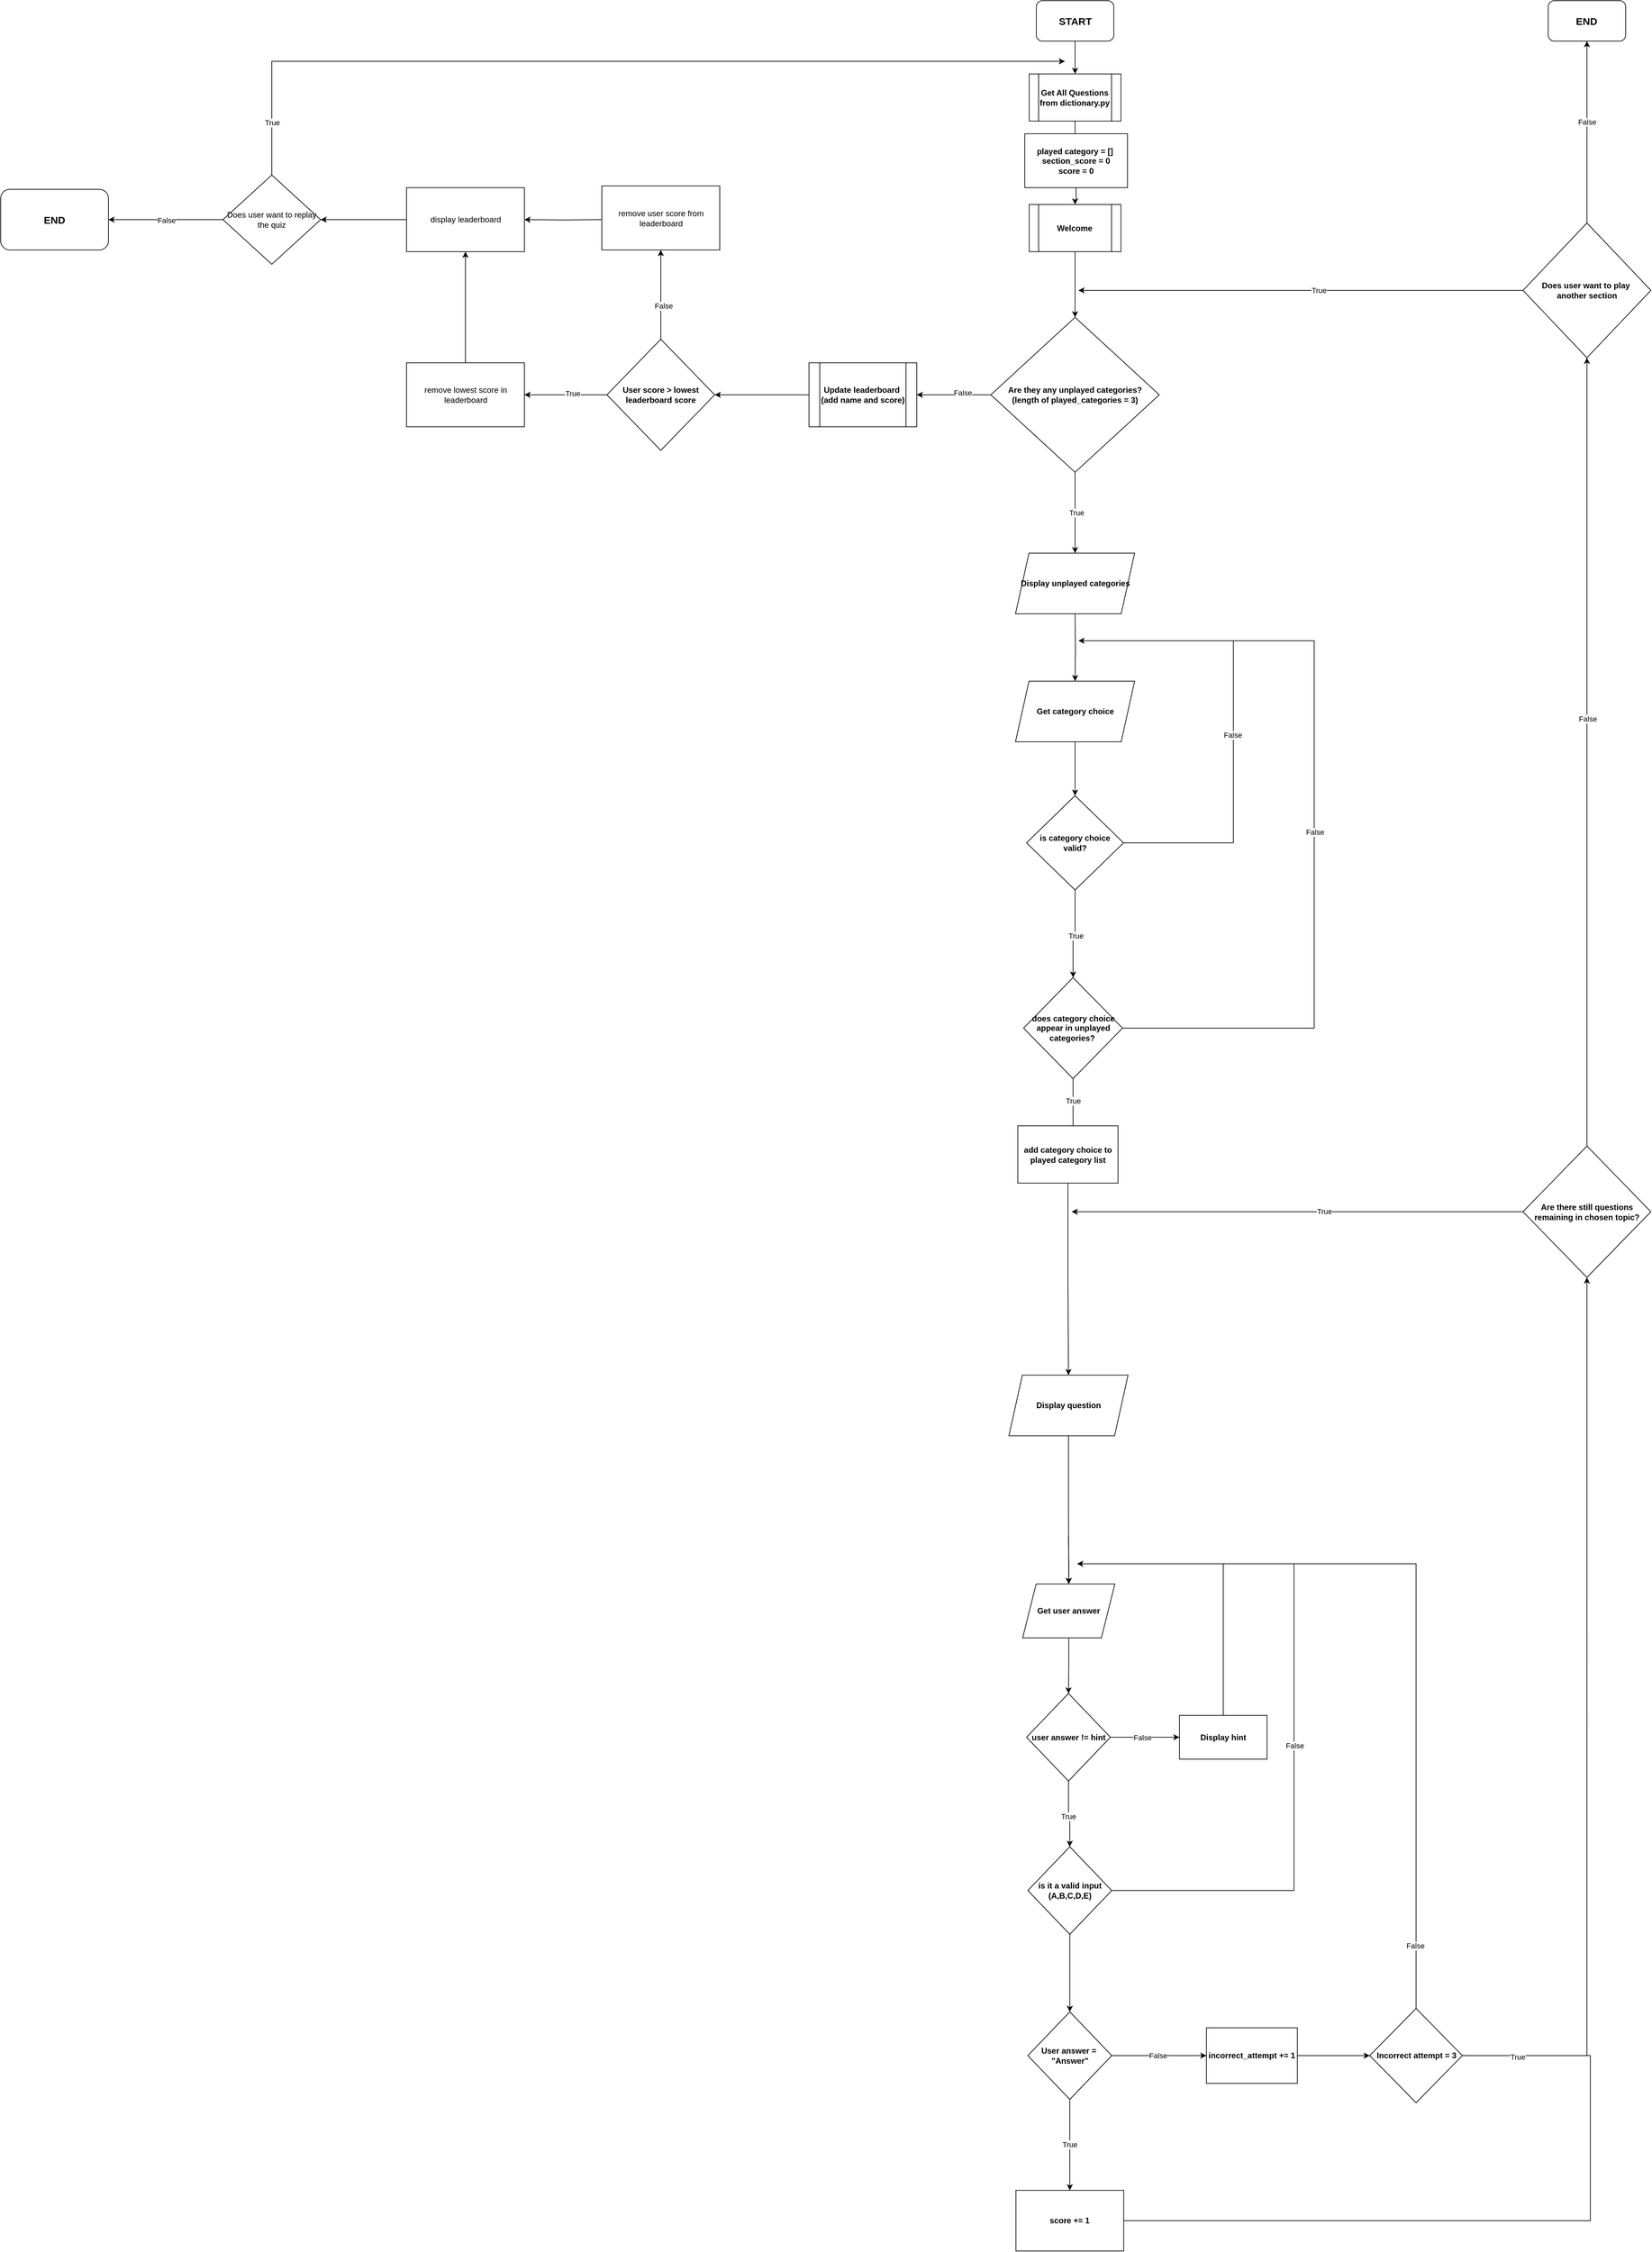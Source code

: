 <mxfile version="26.2.2">
  <diagram name="Page-1" id="5chLYh_ZuJ9QAYPkCnjX">
    <mxGraphModel dx="3276" dy="1102" grid="1" gridSize="10" guides="1" tooltips="1" connect="1" arrows="1" fold="1" page="1" pageScale="1" pageWidth="850" pageHeight="1100" math="0" shadow="0">
      <root>
        <mxCell id="0" />
        <mxCell id="1" parent="0" />
        <mxCell id="PCT_kWJATfue-ovd6opD-19" value="" style="edgeStyle=orthogonalEdgeStyle;rounded=0;orthogonalLoop=1;jettySize=auto;html=1;exitX=0.5;exitY=1;exitDx=0;exitDy=0;" parent="1" source="-Ul1-T47z0vN7UKcoJ8z-1" target="PCT_kWJATfue-ovd6opD-18" edge="1">
          <mxGeometry relative="1" as="geometry">
            <mxPoint x="635" y="680" as="sourcePoint" />
          </mxGeometry>
        </mxCell>
        <mxCell id="PCT_kWJATfue-ovd6opD-31" value="" style="edgeStyle=orthogonalEdgeStyle;rounded=0;orthogonalLoop=1;jettySize=auto;html=1;" parent="1" source="PCT_kWJATfue-ovd6opD-18" target="PCT_kWJATfue-ovd6opD-25" edge="1">
          <mxGeometry relative="1" as="geometry" />
        </mxCell>
        <mxCell id="PCT_kWJATfue-ovd6opD-18" value="played category = []&amp;nbsp;&lt;div&gt;section_score = 0&lt;/div&gt;&lt;div&gt;score = 0&lt;/div&gt;" style="rounded=0;whiteSpace=wrap;html=1;fontStyle=1" parent="1" vertex="1">
          <mxGeometry x="560.32" y="807.5" width="152.51" height="80" as="geometry" />
        </mxCell>
        <mxCell id="PCT_kWJATfue-ovd6opD-25" value="Welcome" style="shape=process;whiteSpace=wrap;html=1;backgroundOutline=1;rounded=0;fontStyle=1;" parent="1" vertex="1">
          <mxGeometry x="566.87" y="912.5" width="136.26" height="70" as="geometry" />
        </mxCell>
        <mxCell id="PCT_kWJATfue-ovd6opD-37" value="" style="edgeStyle=orthogonalEdgeStyle;rounded=0;orthogonalLoop=1;jettySize=auto;html=1;exitX=0.5;exitY=1;exitDx=0;exitDy=0;" parent="1" source="PCT_kWJATfue-ovd6opD-25" target="PCT_kWJATfue-ovd6opD-36" edge="1">
          <mxGeometry relative="1" as="geometry">
            <mxPoint x="635" y="990" as="sourcePoint" />
          </mxGeometry>
        </mxCell>
        <mxCell id="aNneyLx6Flbh0N_--Nxo-4" value="" style="edgeStyle=orthogonalEdgeStyle;rounded=0;orthogonalLoop=1;jettySize=auto;html=1;entryX=1;entryY=0.5;entryDx=0;entryDy=0;" parent="1" source="PCT_kWJATfue-ovd6opD-36" target="aNneyLx6Flbh0N_--Nxo-6" edge="1">
          <mxGeometry relative="1" as="geometry">
            <mxPoint x="350" y="1195" as="targetPoint" />
          </mxGeometry>
        </mxCell>
        <mxCell id="aNneyLx6Flbh0N_--Nxo-11" value="False" style="edgeLabel;html=1;align=center;verticalAlign=middle;resizable=0;points=[];" parent="aNneyLx6Flbh0N_--Nxo-4" vertex="1" connectable="0">
          <mxGeometry x="-0.216" y="-3" relative="1" as="geometry">
            <mxPoint x="1" as="offset" />
          </mxGeometry>
        </mxCell>
        <mxCell id="VAZ3mgGGYhYbm_yD0US4-8" value="" style="edgeStyle=orthogonalEdgeStyle;rounded=0;orthogonalLoop=1;jettySize=auto;html=1;" parent="1" source="PCT_kWJATfue-ovd6opD-36" edge="1">
          <mxGeometry relative="1" as="geometry">
            <mxPoint x="635" y="1430" as="targetPoint" />
          </mxGeometry>
        </mxCell>
        <mxCell id="VAZ3mgGGYhYbm_yD0US4-9" value="True" style="edgeLabel;html=1;align=center;verticalAlign=middle;resizable=0;points=[];" parent="VAZ3mgGGYhYbm_yD0US4-8" vertex="1" connectable="0">
          <mxGeometry x="0.003" y="1" relative="1" as="geometry">
            <mxPoint as="offset" />
          </mxGeometry>
        </mxCell>
        <mxCell id="PCT_kWJATfue-ovd6opD-36" value="Are they any unplayed categories?&lt;div&gt;(length of played_categories = 3)&lt;/div&gt;" style="rhombus;whiteSpace=wrap;html=1;rounded=0;fontStyle=1;" parent="1" vertex="1">
          <mxGeometry x="510" y="1080" width="250" height="230" as="geometry" />
        </mxCell>
        <mxCell id="aNneyLx6Flbh0N_--Nxo-2" value="&lt;font style=&quot;font-size: 15px;&quot;&gt;&lt;b&gt;START&lt;/b&gt;&lt;/font&gt;" style="rounded=1;whiteSpace=wrap;html=1;" parent="1" vertex="1">
          <mxGeometry x="577.5" y="610" width="115" height="60" as="geometry" />
        </mxCell>
        <mxCell id="aNneyLx6Flbh0N_--Nxo-10" value="" style="edgeStyle=orthogonalEdgeStyle;rounded=0;orthogonalLoop=1;jettySize=auto;html=1;" parent="1" source="aNneyLx6Flbh0N_--Nxo-6" target="aNneyLx6Flbh0N_--Nxo-9" edge="1">
          <mxGeometry relative="1" as="geometry" />
        </mxCell>
        <mxCell id="aNneyLx6Flbh0N_--Nxo-6" value="Update leaderboard&amp;nbsp;&lt;div&gt;(add name and score)&lt;/div&gt;" style="shape=process;whiteSpace=wrap;html=1;backgroundOutline=1;rounded=0;fontStyle=1;" parent="1" vertex="1">
          <mxGeometry x="240" y="1147.5" width="160" height="95" as="geometry" />
        </mxCell>
        <mxCell id="aNneyLx6Flbh0N_--Nxo-13" value="" style="edgeStyle=orthogonalEdgeStyle;rounded=0;orthogonalLoop=1;jettySize=auto;html=1;entryX=1;entryY=0.5;entryDx=0;entryDy=0;" parent="1" source="aNneyLx6Flbh0N_--Nxo-9" target="VAZ3mgGGYhYbm_yD0US4-4" edge="1">
          <mxGeometry relative="1" as="geometry">
            <mxPoint x="-190" y="1195.0" as="targetPoint" />
          </mxGeometry>
        </mxCell>
        <mxCell id="aNneyLx6Flbh0N_--Nxo-14" value="True" style="edgeLabel;html=1;align=center;verticalAlign=middle;resizable=0;points=[];" parent="aNneyLx6Flbh0N_--Nxo-13" vertex="1" connectable="0">
          <mxGeometry x="-0.168" y="-2" relative="1" as="geometry">
            <mxPoint as="offset" />
          </mxGeometry>
        </mxCell>
        <mxCell id="aNneyLx6Flbh0N_--Nxo-16" value="" style="edgeStyle=orthogonalEdgeStyle;rounded=0;orthogonalLoop=1;jettySize=auto;html=1;" parent="1" source="aNneyLx6Flbh0N_--Nxo-9" edge="1">
          <mxGeometry relative="1" as="geometry">
            <mxPoint x="20" y="980" as="targetPoint" />
          </mxGeometry>
        </mxCell>
        <mxCell id="aNneyLx6Flbh0N_--Nxo-17" value="False" style="edgeLabel;html=1;align=center;verticalAlign=middle;resizable=0;points=[];" parent="aNneyLx6Flbh0N_--Nxo-16" vertex="1" connectable="0">
          <mxGeometry x="-0.256" y="-4" relative="1" as="geometry">
            <mxPoint as="offset" />
          </mxGeometry>
        </mxCell>
        <mxCell id="aNneyLx6Flbh0N_--Nxo-9" value="User score &amp;gt; lowest leaderboard score" style="rhombus;whiteSpace=wrap;html=1;rounded=0;fontStyle=1;" parent="1" vertex="1">
          <mxGeometry x="-60" y="1112.5" width="160" height="165" as="geometry" />
        </mxCell>
        <mxCell id="aNneyLx6Flbh0N_--Nxo-20" style="edgeStyle=orthogonalEdgeStyle;rounded=0;orthogonalLoop=1;jettySize=auto;html=1;exitX=0.5;exitY=0;exitDx=0;exitDy=0;entryX=0.5;entryY=1;entryDx=0;entryDy=0;" parent="1" source="VAZ3mgGGYhYbm_yD0US4-4" target="VAZ3mgGGYhYbm_yD0US4-6" edge="1">
          <mxGeometry relative="1" as="geometry">
            <mxPoint x="-270" y="1010" as="targetPoint" />
            <mxPoint x="-270" y="1145" as="sourcePoint" />
          </mxGeometry>
        </mxCell>
        <mxCell id="aNneyLx6Flbh0N_--Nxo-19" value="" style="edgeStyle=orthogonalEdgeStyle;rounded=0;orthogonalLoop=1;jettySize=auto;html=1;entryX=1;entryY=0.5;entryDx=0;entryDy=0;" parent="1" target="VAZ3mgGGYhYbm_yD0US4-6" edge="1">
          <mxGeometry relative="1" as="geometry">
            <mxPoint x="-65" y="935" as="sourcePoint" />
            <mxPoint x="-150" y="935" as="targetPoint" />
          </mxGeometry>
        </mxCell>
        <mxCell id="aNneyLx6Flbh0N_--Nxo-22" value="&lt;font style=&quot;font-size: 15px;&quot;&gt;&lt;b&gt;END&lt;/b&gt;&lt;/font&gt;" style="rounded=1;whiteSpace=wrap;html=1;" parent="1" vertex="1">
          <mxGeometry x="-960" y="890" width="160" height="90" as="geometry" />
        </mxCell>
        <mxCell id="VAZ3mgGGYhYbm_yD0US4-4" value="remove lowest score in leaderboard" style="rounded=0;whiteSpace=wrap;html=1;" parent="1" vertex="1">
          <mxGeometry x="-357.5" y="1147.5" width="175" height="95" as="geometry" />
        </mxCell>
        <mxCell id="VAZ3mgGGYhYbm_yD0US4-5" value="remove user score from leaderboard" style="rounded=0;whiteSpace=wrap;html=1;" parent="1" vertex="1">
          <mxGeometry x="-67.5" y="885" width="175" height="95" as="geometry" />
        </mxCell>
        <mxCell id="VAZ3mgGGYhYbm_yD0US4-116" value="" style="edgeStyle=orthogonalEdgeStyle;rounded=0;orthogonalLoop=1;jettySize=auto;html=1;" parent="1" source="VAZ3mgGGYhYbm_yD0US4-6" target="VAZ3mgGGYhYbm_yD0US4-115" edge="1">
          <mxGeometry relative="1" as="geometry" />
        </mxCell>
        <mxCell id="VAZ3mgGGYhYbm_yD0US4-6" value="display leaderboard" style="rounded=0;whiteSpace=wrap;html=1;" parent="1" vertex="1">
          <mxGeometry x="-357.5" y="887.5" width="175" height="95" as="geometry" />
        </mxCell>
        <mxCell id="VAZ3mgGGYhYbm_yD0US4-12" value="" style="edgeStyle=orthogonalEdgeStyle;rounded=0;orthogonalLoop=1;jettySize=auto;html=1;" parent="1" target="VAZ3mgGGYhYbm_yD0US4-11" edge="1">
          <mxGeometry relative="1" as="geometry">
            <mxPoint x="635.0" y="1520" as="sourcePoint" />
          </mxGeometry>
        </mxCell>
        <mxCell id="VAZ3mgGGYhYbm_yD0US4-14" value="" style="edgeStyle=orthogonalEdgeStyle;rounded=0;orthogonalLoop=1;jettySize=auto;html=1;" parent="1" source="VAZ3mgGGYhYbm_yD0US4-11" target="VAZ3mgGGYhYbm_yD0US4-13" edge="1">
          <mxGeometry relative="1" as="geometry" />
        </mxCell>
        <mxCell id="VAZ3mgGGYhYbm_yD0US4-11" value="Get category choice" style="shape=parallelogram;perimeter=parallelogramPerimeter;whiteSpace=wrap;html=1;fixedSize=1;rounded=0;fontStyle=1;" parent="1" vertex="1">
          <mxGeometry x="546.57" y="1620" width="176.87" height="90" as="geometry" />
        </mxCell>
        <mxCell id="VAZ3mgGGYhYbm_yD0US4-15" style="edgeStyle=orthogonalEdgeStyle;rounded=0;orthogonalLoop=1;jettySize=auto;html=1;exitX=1;exitY=0.5;exitDx=0;exitDy=0;" parent="1" source="VAZ3mgGGYhYbm_yD0US4-13" edge="1">
          <mxGeometry relative="1" as="geometry">
            <mxPoint x="640" y="1560" as="targetPoint" />
            <mxPoint x="690.0" y="1865" as="sourcePoint" />
            <Array as="points">
              <mxPoint x="870" y="1860" />
              <mxPoint x="870" y="1560" />
            </Array>
          </mxGeometry>
        </mxCell>
        <mxCell id="VAZ3mgGGYhYbm_yD0US4-65" value="False" style="edgeLabel;html=1;align=center;verticalAlign=middle;resizable=0;points=[];" parent="VAZ3mgGGYhYbm_yD0US4-15" vertex="1" connectable="0">
          <mxGeometry x="-0.068" y="1" relative="1" as="geometry">
            <mxPoint as="offset" />
          </mxGeometry>
        </mxCell>
        <mxCell id="VAZ3mgGGYhYbm_yD0US4-21" value="" style="edgeStyle=orthogonalEdgeStyle;rounded=0;orthogonalLoop=1;jettySize=auto;html=1;" parent="1" source="VAZ3mgGGYhYbm_yD0US4-13" target="VAZ3mgGGYhYbm_yD0US4-20" edge="1">
          <mxGeometry relative="1" as="geometry" />
        </mxCell>
        <mxCell id="VAZ3mgGGYhYbm_yD0US4-22" value="True" style="edgeLabel;html=1;align=center;verticalAlign=middle;resizable=0;points=[];" parent="VAZ3mgGGYhYbm_yD0US4-21" vertex="1" connectable="0">
          <mxGeometry x="0.056" y="4" relative="1" as="geometry">
            <mxPoint as="offset" />
          </mxGeometry>
        </mxCell>
        <mxCell id="VAZ3mgGGYhYbm_yD0US4-13" value="is category choice valid?" style="rhombus;whiteSpace=wrap;html=1;rounded=0;fontStyle=1;" parent="1" vertex="1">
          <mxGeometry x="562.97" y="1790" width="144.06" height="140" as="geometry" />
        </mxCell>
        <mxCell id="VAZ3mgGGYhYbm_yD0US4-24" value="" style="edgeStyle=orthogonalEdgeStyle;rounded=0;orthogonalLoop=1;jettySize=auto;html=1;endArrow=none;startFill=0;" parent="1" source="VAZ3mgGGYhYbm_yD0US4-20" edge="1">
          <mxGeometry relative="1" as="geometry">
            <mxPoint x="870" y="1560" as="targetPoint" />
            <Array as="points">
              <mxPoint x="990" y="2135" />
              <mxPoint x="990" y="1560" />
            </Array>
          </mxGeometry>
        </mxCell>
        <mxCell id="VAZ3mgGGYhYbm_yD0US4-64" value="False" style="edgeLabel;html=1;align=center;verticalAlign=middle;resizable=0;points=[];" parent="VAZ3mgGGYhYbm_yD0US4-24" vertex="1" connectable="0">
          <mxGeometry x="0.176" y="-1" relative="1" as="geometry">
            <mxPoint as="offset" />
          </mxGeometry>
        </mxCell>
        <mxCell id="VAZ3mgGGYhYbm_yD0US4-28" value="" style="edgeStyle=orthogonalEdgeStyle;rounded=0;orthogonalLoop=1;jettySize=auto;html=1;" parent="1" source="VAZ3mgGGYhYbm_yD0US4-20" edge="1">
          <mxGeometry relative="1" as="geometry">
            <mxPoint x="632" y="2290" as="targetPoint" />
          </mxGeometry>
        </mxCell>
        <mxCell id="VAZ3mgGGYhYbm_yD0US4-29" value="True" style="edgeLabel;html=1;align=center;verticalAlign=middle;resizable=0;points=[];" parent="VAZ3mgGGYhYbm_yD0US4-28" vertex="1" connectable="0">
          <mxGeometry x="-0.179" relative="1" as="geometry">
            <mxPoint as="offset" />
          </mxGeometry>
        </mxCell>
        <mxCell id="VAZ3mgGGYhYbm_yD0US4-20" value="does category choice appear in unplayed categories?&amp;nbsp;" style="rhombus;whiteSpace=wrap;html=1;rounded=0;fontStyle=1;" parent="1" vertex="1">
          <mxGeometry x="558.59" y="2060" width="146.88" height="150" as="geometry" />
        </mxCell>
        <mxCell id="VAZ3mgGGYhYbm_yD0US4-50" value="" style="edgeStyle=orthogonalEdgeStyle;rounded=0;orthogonalLoop=1;jettySize=auto;html=1;" parent="1" source="VAZ3mgGGYhYbm_yD0US4-46" target="VAZ3mgGGYhYbm_yD0US4-49" edge="1">
          <mxGeometry relative="1" as="geometry" />
        </mxCell>
        <mxCell id="VAZ3mgGGYhYbm_yD0US4-46" value="Get user answer" style="shape=parallelogram;perimeter=parallelogramPerimeter;whiteSpace=wrap;html=1;fixedSize=1;rounded=0;fontStyle=1;" parent="1" vertex="1">
          <mxGeometry x="557.2" y="2960" width="136.88" height="80" as="geometry" />
        </mxCell>
        <mxCell id="VAZ3mgGGYhYbm_yD0US4-54" value="" style="edgeStyle=orthogonalEdgeStyle;rounded=0;orthogonalLoop=1;jettySize=auto;html=1;" parent="1" source="VAZ3mgGGYhYbm_yD0US4-49" target="VAZ3mgGGYhYbm_yD0US4-53" edge="1">
          <mxGeometry relative="1" as="geometry" />
        </mxCell>
        <mxCell id="VAZ3mgGGYhYbm_yD0US4-56" value="False" style="edgeLabel;html=1;align=center;verticalAlign=middle;resizable=0;points=[];" parent="VAZ3mgGGYhYbm_yD0US4-54" vertex="1" connectable="0">
          <mxGeometry x="-0.072" relative="1" as="geometry">
            <mxPoint as="offset" />
          </mxGeometry>
        </mxCell>
        <mxCell id="VAZ3mgGGYhYbm_yD0US4-58" value="" style="edgeStyle=orthogonalEdgeStyle;rounded=0;orthogonalLoop=1;jettySize=auto;html=1;" parent="1" source="VAZ3mgGGYhYbm_yD0US4-49" target="VAZ3mgGGYhYbm_yD0US4-57" edge="1">
          <mxGeometry relative="1" as="geometry" />
        </mxCell>
        <mxCell id="VAZ3mgGGYhYbm_yD0US4-59" value="True" style="edgeLabel;html=1;align=center;verticalAlign=middle;resizable=0;points=[];" parent="VAZ3mgGGYhYbm_yD0US4-58" vertex="1" connectable="0">
          <mxGeometry x="0.094" y="-2" relative="1" as="geometry">
            <mxPoint as="offset" />
          </mxGeometry>
        </mxCell>
        <mxCell id="VAZ3mgGGYhYbm_yD0US4-49" value="user answer != hint" style="rhombus;whiteSpace=wrap;html=1;rounded=0;fontStyle=1;" parent="1" vertex="1">
          <mxGeometry x="562.97" y="3122.5" width="124.54" height="130" as="geometry" />
        </mxCell>
        <mxCell id="-Ul1-T47z0vN7UKcoJ8z-7" style="edgeStyle=orthogonalEdgeStyle;rounded=0;orthogonalLoop=1;jettySize=auto;html=1;endArrow=none;startFill=0;" edge="1" parent="1" source="VAZ3mgGGYhYbm_yD0US4-53">
          <mxGeometry relative="1" as="geometry">
            <mxPoint x="855" y="2930" as="targetPoint" />
          </mxGeometry>
        </mxCell>
        <mxCell id="VAZ3mgGGYhYbm_yD0US4-53" value="Display hint" style="whiteSpace=wrap;html=1;rounded=0;fontStyle=1;" parent="1" vertex="1">
          <mxGeometry x="790" y="3155" width="130" height="65" as="geometry" />
        </mxCell>
        <mxCell id="VAZ3mgGGYhYbm_yD0US4-62" style="edgeStyle=orthogonalEdgeStyle;rounded=0;orthogonalLoop=1;jettySize=auto;html=1;" parent="1" source="VAZ3mgGGYhYbm_yD0US4-57" edge="1">
          <mxGeometry relative="1" as="geometry">
            <mxPoint x="638" y="2930" as="targetPoint" />
            <Array as="points">
              <mxPoint x="960" y="3415" />
              <mxPoint x="960" y="2930" />
            </Array>
          </mxGeometry>
        </mxCell>
        <mxCell id="VAZ3mgGGYhYbm_yD0US4-67" value="False" style="edgeLabel;html=1;align=center;verticalAlign=middle;resizable=0;points=[];" parent="VAZ3mgGGYhYbm_yD0US4-62" vertex="1" connectable="0">
          <mxGeometry x="-0.099" y="-1" relative="1" as="geometry">
            <mxPoint as="offset" />
          </mxGeometry>
        </mxCell>
        <mxCell id="VAZ3mgGGYhYbm_yD0US4-69" value="" style="edgeStyle=orthogonalEdgeStyle;rounded=0;orthogonalLoop=1;jettySize=auto;html=1;" parent="1" source="VAZ3mgGGYhYbm_yD0US4-57" target="VAZ3mgGGYhYbm_yD0US4-68" edge="1">
          <mxGeometry relative="1" as="geometry" />
        </mxCell>
        <mxCell id="VAZ3mgGGYhYbm_yD0US4-57" value="is it a valid input (A,B,C,D,E)" style="rhombus;whiteSpace=wrap;html=1;rounded=0;fontStyle=1;" parent="1" vertex="1">
          <mxGeometry x="564.93" y="3350" width="124.54" height="130" as="geometry" />
        </mxCell>
        <mxCell id="VAZ3mgGGYhYbm_yD0US4-61" value="" style="edgeStyle=orthogonalEdgeStyle;rounded=0;orthogonalLoop=1;jettySize=auto;html=1;" parent="1" target="VAZ3mgGGYhYbm_yD0US4-46" edge="1">
          <mxGeometry relative="1" as="geometry">
            <mxPoint x="625.211" y="2890" as="sourcePoint" />
          </mxGeometry>
        </mxCell>
        <mxCell id="VAZ3mgGGYhYbm_yD0US4-79" value="" style="edgeStyle=orthogonalEdgeStyle;rounded=0;orthogonalLoop=1;jettySize=auto;html=1;" parent="1" source="VAZ3mgGGYhYbm_yD0US4-68" target="VAZ3mgGGYhYbm_yD0US4-78" edge="1">
          <mxGeometry relative="1" as="geometry" />
        </mxCell>
        <mxCell id="VAZ3mgGGYhYbm_yD0US4-89" value="False" style="edgeLabel;html=1;align=center;verticalAlign=middle;resizable=0;points=[];" parent="VAZ3mgGGYhYbm_yD0US4-79" vertex="1" connectable="0">
          <mxGeometry x="-0.002" y="-2" relative="1" as="geometry">
            <mxPoint as="offset" />
          </mxGeometry>
        </mxCell>
        <mxCell id="-Ul1-T47z0vN7UKcoJ8z-14" value="True" style="edgeStyle=orthogonalEdgeStyle;rounded=0;orthogonalLoop=1;jettySize=auto;html=1;" edge="1" parent="1" source="VAZ3mgGGYhYbm_yD0US4-68" target="-Ul1-T47z0vN7UKcoJ8z-13">
          <mxGeometry relative="1" as="geometry" />
        </mxCell>
        <mxCell id="VAZ3mgGGYhYbm_yD0US4-68" value="User answer =&amp;nbsp;&lt;div&gt;&quot;Answer&quot;&lt;/div&gt;" style="rhombus;whiteSpace=wrap;html=1;rounded=0;fontStyle=1;" parent="1" vertex="1">
          <mxGeometry x="564.93" y="3595" width="124.54" height="130" as="geometry" />
        </mxCell>
        <mxCell id="VAZ3mgGGYhYbm_yD0US4-81" value="" style="edgeStyle=orthogonalEdgeStyle;rounded=0;orthogonalLoop=1;jettySize=auto;html=1;" parent="1" source="VAZ3mgGGYhYbm_yD0US4-78" target="VAZ3mgGGYhYbm_yD0US4-80" edge="1">
          <mxGeometry relative="1" as="geometry" />
        </mxCell>
        <mxCell id="VAZ3mgGGYhYbm_yD0US4-78" value="incorrect_attempt += 1" style="whiteSpace=wrap;html=1;rounded=0;fontStyle=1;" parent="1" vertex="1">
          <mxGeometry x="830" y="3618.75" width="135" height="82.5" as="geometry" />
        </mxCell>
        <mxCell id="VAZ3mgGGYhYbm_yD0US4-86" value="" style="edgeStyle=orthogonalEdgeStyle;rounded=0;orthogonalLoop=1;jettySize=auto;html=1;endArrow=none;startFill=0;" parent="1" source="VAZ3mgGGYhYbm_yD0US4-80" edge="1">
          <mxGeometry relative="1" as="geometry">
            <mxPoint x="960" y="2930" as="targetPoint" />
            <Array as="points">
              <mxPoint x="1141" y="2930" />
            </Array>
          </mxGeometry>
        </mxCell>
        <mxCell id="-Ul1-T47z0vN7UKcoJ8z-9" value="False" style="edgeLabel;html=1;align=center;verticalAlign=middle;resizable=0;points=[];" vertex="1" connectable="0" parent="VAZ3mgGGYhYbm_yD0US4-86">
          <mxGeometry x="-0.779" y="2" relative="1" as="geometry">
            <mxPoint as="offset" />
          </mxGeometry>
        </mxCell>
        <mxCell id="-Ul1-T47z0vN7UKcoJ8z-8" style="edgeStyle=orthogonalEdgeStyle;rounded=0;orthogonalLoop=1;jettySize=auto;html=1;entryX=0.5;entryY=1;entryDx=0;entryDy=0;" edge="1" parent="1" source="VAZ3mgGGYhYbm_yD0US4-80" target="VAZ3mgGGYhYbm_yD0US4-94">
          <mxGeometry relative="1" as="geometry">
            <mxPoint x="1390" y="2620" as="targetPoint" />
          </mxGeometry>
        </mxCell>
        <mxCell id="-Ul1-T47z0vN7UKcoJ8z-10" value="True" style="edgeLabel;html=1;align=center;verticalAlign=middle;resizable=0;points=[];" vertex="1" connectable="0" parent="-Ul1-T47z0vN7UKcoJ8z-8">
          <mxGeometry x="-0.876" y="-2" relative="1" as="geometry">
            <mxPoint x="-1" as="offset" />
          </mxGeometry>
        </mxCell>
        <mxCell id="VAZ3mgGGYhYbm_yD0US4-80" value="Incorrect attempt = 3" style="rhombus;whiteSpace=wrap;html=1;rounded=0;fontStyle=1;" parent="1" vertex="1">
          <mxGeometry x="1072.5" y="3590" width="137.5" height="140" as="geometry" />
        </mxCell>
        <mxCell id="VAZ3mgGGYhYbm_yD0US4-101" style="edgeStyle=orthogonalEdgeStyle;rounded=0;orthogonalLoop=1;jettySize=auto;html=1;" parent="1" source="VAZ3mgGGYhYbm_yD0US4-94" edge="1">
          <mxGeometry relative="1" as="geometry">
            <mxPoint x="630" y="2407.505" as="targetPoint" />
          </mxGeometry>
        </mxCell>
        <mxCell id="VAZ3mgGGYhYbm_yD0US4-102" value="True" style="edgeLabel;html=1;align=center;verticalAlign=middle;resizable=0;points=[];" parent="VAZ3mgGGYhYbm_yD0US4-101" vertex="1" connectable="0">
          <mxGeometry x="-0.118" y="-1" relative="1" as="geometry">
            <mxPoint as="offset" />
          </mxGeometry>
        </mxCell>
        <mxCell id="VAZ3mgGGYhYbm_yD0US4-107" style="edgeStyle=orthogonalEdgeStyle;rounded=0;orthogonalLoop=1;jettySize=auto;html=1;entryX=0.5;entryY=1;entryDx=0;entryDy=0;" parent="1" source="VAZ3mgGGYhYbm_yD0US4-94" target="VAZ3mgGGYhYbm_yD0US4-108" edge="1">
          <mxGeometry relative="1" as="geometry">
            <mxPoint x="1396" y="1960" as="targetPoint" />
          </mxGeometry>
        </mxCell>
        <mxCell id="VAZ3mgGGYhYbm_yD0US4-109" value="False" style="edgeLabel;html=1;align=center;verticalAlign=middle;resizable=0;points=[];" parent="VAZ3mgGGYhYbm_yD0US4-107" vertex="1" connectable="0">
          <mxGeometry x="0.082" y="-1" relative="1" as="geometry">
            <mxPoint y="-1" as="offset" />
          </mxGeometry>
        </mxCell>
        <mxCell id="VAZ3mgGGYhYbm_yD0US4-94" value="Are there still questions remaining in chosen topic?" style="rhombus;whiteSpace=wrap;html=1;rounded=0;fontStyle=1;" parent="1" vertex="1">
          <mxGeometry x="1300" y="2310" width="189.84" height="195.01" as="geometry" />
        </mxCell>
        <mxCell id="VAZ3mgGGYhYbm_yD0US4-100" style="edgeStyle=orthogonalEdgeStyle;rounded=0;orthogonalLoop=1;jettySize=auto;html=1;entryX=0.5;entryY=0;entryDx=0;entryDy=0;" parent="1" source="VAZ3mgGGYhYbm_yD0US4-99" target="-Ul1-T47z0vN7UKcoJ8z-4" edge="1">
          <mxGeometry relative="1" as="geometry">
            <mxPoint x="624.895" y="2630" as="targetPoint" />
          </mxGeometry>
        </mxCell>
        <mxCell id="VAZ3mgGGYhYbm_yD0US4-99" value="add category choice to played category list" style="whiteSpace=wrap;html=1;rounded=0;fontStyle=1;" parent="1" vertex="1">
          <mxGeometry x="550" y="2280" width="148.76" height="85.01" as="geometry" />
        </mxCell>
        <mxCell id="VAZ3mgGGYhYbm_yD0US4-110" style="edgeStyle=orthogonalEdgeStyle;rounded=0;orthogonalLoop=1;jettySize=auto;html=1;" parent="1" source="VAZ3mgGGYhYbm_yD0US4-108" edge="1">
          <mxGeometry relative="1" as="geometry">
            <mxPoint x="640" y="1040" as="targetPoint" />
          </mxGeometry>
        </mxCell>
        <mxCell id="VAZ3mgGGYhYbm_yD0US4-111" value="True" style="edgeLabel;html=1;align=center;verticalAlign=middle;resizable=0;points=[];" parent="VAZ3mgGGYhYbm_yD0US4-110" vertex="1" connectable="0">
          <mxGeometry x="-0.08" relative="1" as="geometry">
            <mxPoint x="1" as="offset" />
          </mxGeometry>
        </mxCell>
        <mxCell id="VAZ3mgGGYhYbm_yD0US4-112" style="edgeStyle=orthogonalEdgeStyle;rounded=0;orthogonalLoop=1;jettySize=auto;html=1;entryX=0.5;entryY=1;entryDx=0;entryDy=0;" parent="1" source="VAZ3mgGGYhYbm_yD0US4-108" target="VAZ3mgGGYhYbm_yD0US4-114" edge="1">
          <mxGeometry relative="1" as="geometry">
            <mxPoint x="1395" y="780" as="targetPoint" />
          </mxGeometry>
        </mxCell>
        <mxCell id="VAZ3mgGGYhYbm_yD0US4-113" value="False" style="edgeLabel;html=1;align=center;verticalAlign=middle;resizable=0;points=[];" parent="VAZ3mgGGYhYbm_yD0US4-112" vertex="1" connectable="0">
          <mxGeometry x="0.114" relative="1" as="geometry">
            <mxPoint as="offset" />
          </mxGeometry>
        </mxCell>
        <mxCell id="VAZ3mgGGYhYbm_yD0US4-108" value="Does user want to play&amp;nbsp;&lt;div&gt;another section&lt;/div&gt;" style="rhombus;whiteSpace=wrap;html=1;rounded=0;fontStyle=1;" parent="1" vertex="1">
          <mxGeometry x="1300.01" y="940" width="189.84" height="200" as="geometry" />
        </mxCell>
        <mxCell id="VAZ3mgGGYhYbm_yD0US4-114" value="&lt;font style=&quot;font-size: 15px;&quot;&gt;&lt;b&gt;END&lt;/b&gt;&lt;/font&gt;" style="rounded=1;whiteSpace=wrap;html=1;" parent="1" vertex="1">
          <mxGeometry x="1337.43" y="610" width="115" height="60" as="geometry" />
        </mxCell>
        <mxCell id="VAZ3mgGGYhYbm_yD0US4-117" style="edgeStyle=orthogonalEdgeStyle;rounded=0;orthogonalLoop=1;jettySize=auto;html=1;" parent="1" source="VAZ3mgGGYhYbm_yD0US4-115" edge="1">
          <mxGeometry relative="1" as="geometry">
            <mxPoint x="620" y="700" as="targetPoint" />
            <Array as="points">
              <mxPoint x="-557" y="700" />
            </Array>
          </mxGeometry>
        </mxCell>
        <mxCell id="VAZ3mgGGYhYbm_yD0US4-119" value="True" style="edgeLabel;html=1;align=center;verticalAlign=middle;resizable=0;points=[];" parent="VAZ3mgGGYhYbm_yD0US4-117" vertex="1" connectable="0">
          <mxGeometry x="-0.885" relative="1" as="geometry">
            <mxPoint y="-1" as="offset" />
          </mxGeometry>
        </mxCell>
        <mxCell id="VAZ3mgGGYhYbm_yD0US4-120" style="edgeStyle=orthogonalEdgeStyle;rounded=0;orthogonalLoop=1;jettySize=auto;html=1;entryX=1;entryY=0.5;entryDx=0;entryDy=0;" parent="1" source="VAZ3mgGGYhYbm_yD0US4-115" target="aNneyLx6Flbh0N_--Nxo-22" edge="1">
          <mxGeometry relative="1" as="geometry" />
        </mxCell>
        <mxCell id="VAZ3mgGGYhYbm_yD0US4-121" value="False" style="edgeLabel;html=1;align=center;verticalAlign=middle;resizable=0;points=[];" parent="VAZ3mgGGYhYbm_yD0US4-120" vertex="1" connectable="0">
          <mxGeometry x="0.006" y="1" relative="1" as="geometry">
            <mxPoint x="1" as="offset" />
          </mxGeometry>
        </mxCell>
        <mxCell id="VAZ3mgGGYhYbm_yD0US4-115" value="Does user want to replay the quiz" style="rhombus;whiteSpace=wrap;html=1;rounded=0;" parent="1" vertex="1">
          <mxGeometry x="-630" y="868.75" width="145" height="132.5" as="geometry" />
        </mxCell>
        <mxCell id="-Ul1-T47z0vN7UKcoJ8z-2" value="" style="edgeStyle=orthogonalEdgeStyle;rounded=0;orthogonalLoop=1;jettySize=auto;html=1;exitX=0.5;exitY=1;exitDx=0;exitDy=0;" edge="1" parent="1" source="aNneyLx6Flbh0N_--Nxo-2" target="-Ul1-T47z0vN7UKcoJ8z-1">
          <mxGeometry relative="1" as="geometry">
            <mxPoint x="635" y="670" as="sourcePoint" />
            <mxPoint x="635" y="789" as="targetPoint" />
          </mxGeometry>
        </mxCell>
        <mxCell id="-Ul1-T47z0vN7UKcoJ8z-1" value="Get All Questions from dictionary.py" style="shape=process;whiteSpace=wrap;html=1;backgroundOutline=1;rounded=0;fontStyle=1;" vertex="1" parent="1">
          <mxGeometry x="566.88" y="718.75" width="136.26" height="70" as="geometry" />
        </mxCell>
        <mxCell id="-Ul1-T47z0vN7UKcoJ8z-3" value="Display unplayed categories" style="shape=parallelogram;perimeter=parallelogramPerimeter;whiteSpace=wrap;html=1;fixedSize=1;rounded=0;fontStyle=1;" vertex="1" parent="1">
          <mxGeometry x="546.58" y="1430" width="176.87" height="90" as="geometry" />
        </mxCell>
        <mxCell id="-Ul1-T47z0vN7UKcoJ8z-5" style="edgeStyle=orthogonalEdgeStyle;rounded=0;orthogonalLoop=1;jettySize=auto;html=1;entryX=0.5;entryY=0;entryDx=0;entryDy=0;" edge="1" parent="1" source="-Ul1-T47z0vN7UKcoJ8z-4" target="VAZ3mgGGYhYbm_yD0US4-46">
          <mxGeometry relative="1" as="geometry" />
        </mxCell>
        <mxCell id="-Ul1-T47z0vN7UKcoJ8z-4" value="Display question" style="shape=parallelogram;perimeter=parallelogramPerimeter;whiteSpace=wrap;html=1;fixedSize=1;rounded=0;fontStyle=1;" vertex="1" parent="1">
          <mxGeometry x="536.8" y="2650" width="176.87" height="90" as="geometry" />
        </mxCell>
        <mxCell id="-Ul1-T47z0vN7UKcoJ8z-16" style="edgeStyle=orthogonalEdgeStyle;rounded=0;orthogonalLoop=1;jettySize=auto;html=1;endArrow=none;startFill=0;" edge="1" parent="1" source="-Ul1-T47z0vN7UKcoJ8z-13">
          <mxGeometry relative="1" as="geometry">
            <mxPoint x="1390" y="3660" as="targetPoint" />
            <Array as="points">
              <mxPoint x="1400" y="3905" />
              <mxPoint x="1400" y="3660" />
            </Array>
          </mxGeometry>
        </mxCell>
        <mxCell id="-Ul1-T47z0vN7UKcoJ8z-13" value="score += 1" style="whiteSpace=wrap;html=1;rounded=0;fontStyle=1;" vertex="1" parent="1">
          <mxGeometry x="547.2" y="3860" width="160" height="90" as="geometry" />
        </mxCell>
      </root>
    </mxGraphModel>
  </diagram>
</mxfile>
